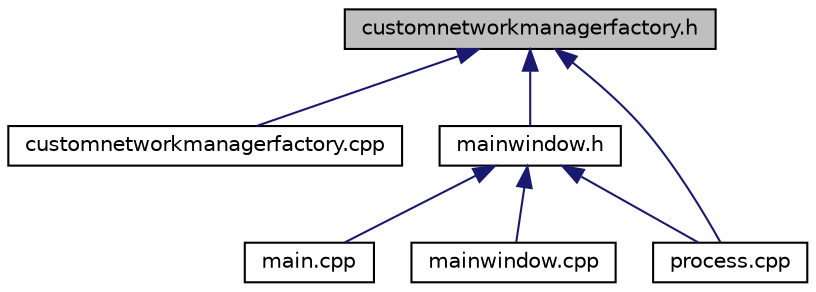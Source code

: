 digraph "customnetworkmanagerfactory.h"
{
 // LATEX_PDF_SIZE
  edge [fontname="Helvetica",fontsize="10",labelfontname="Helvetica",labelfontsize="10"];
  node [fontname="Helvetica",fontsize="10",shape=record];
  Node1 [label="customnetworkmanagerfactory.h",height=0.2,width=0.4,color="black", fillcolor="grey75", style="filled", fontcolor="black",tooltip="CustomNetworkManagerFactory class declaration."];
  Node1 -> Node2 [dir="back",color="midnightblue",fontsize="10",style="solid",fontname="Helvetica"];
  Node2 [label="customnetworkmanagerfactory.cpp",height=0.2,width=0.4,color="black", fillcolor="white", style="filled",URL="$customnetworkmanagerfactory_8cpp.html",tooltip="CustomNetworkManagerFactory class definition."];
  Node1 -> Node3 [dir="back",color="midnightblue",fontsize="10",style="solid",fontname="Helvetica"];
  Node3 [label="mainwindow.h",height=0.2,width=0.4,color="black", fillcolor="white", style="filled",URL="$mainwindow_8h.html",tooltip="MainWindow class and TouchesfonctionSqlModel class declaration."];
  Node3 -> Node4 [dir="back",color="midnightblue",fontsize="10",style="solid",fontname="Helvetica"];
  Node4 [label="main.cpp",height=0.2,width=0.4,color="black", fillcolor="white", style="filled",URL="$main_8cpp.html",tooltip="main file"];
  Node3 -> Node5 [dir="back",color="midnightblue",fontsize="10",style="solid",fontname="Helvetica"];
  Node5 [label="mainwindow.cpp",height=0.2,width=0.4,color="black", fillcolor="white", style="filled",URL="$mainwindow_8cpp.html",tooltip="MainWindow class and TouchesfonctionSqlModel class definition."];
  Node3 -> Node6 [dir="back",color="midnightblue",fontsize="10",style="solid",fontname="Helvetica"];
  Node6 [label="process.cpp",height=0.2,width=0.4,color="black", fillcolor="white", style="filled",URL="$process_8cpp.html",tooltip="Process_qobject and Process_qthread class definition."];
  Node1 -> Node6 [dir="back",color="midnightblue",fontsize="10",style="solid",fontname="Helvetica"];
}
